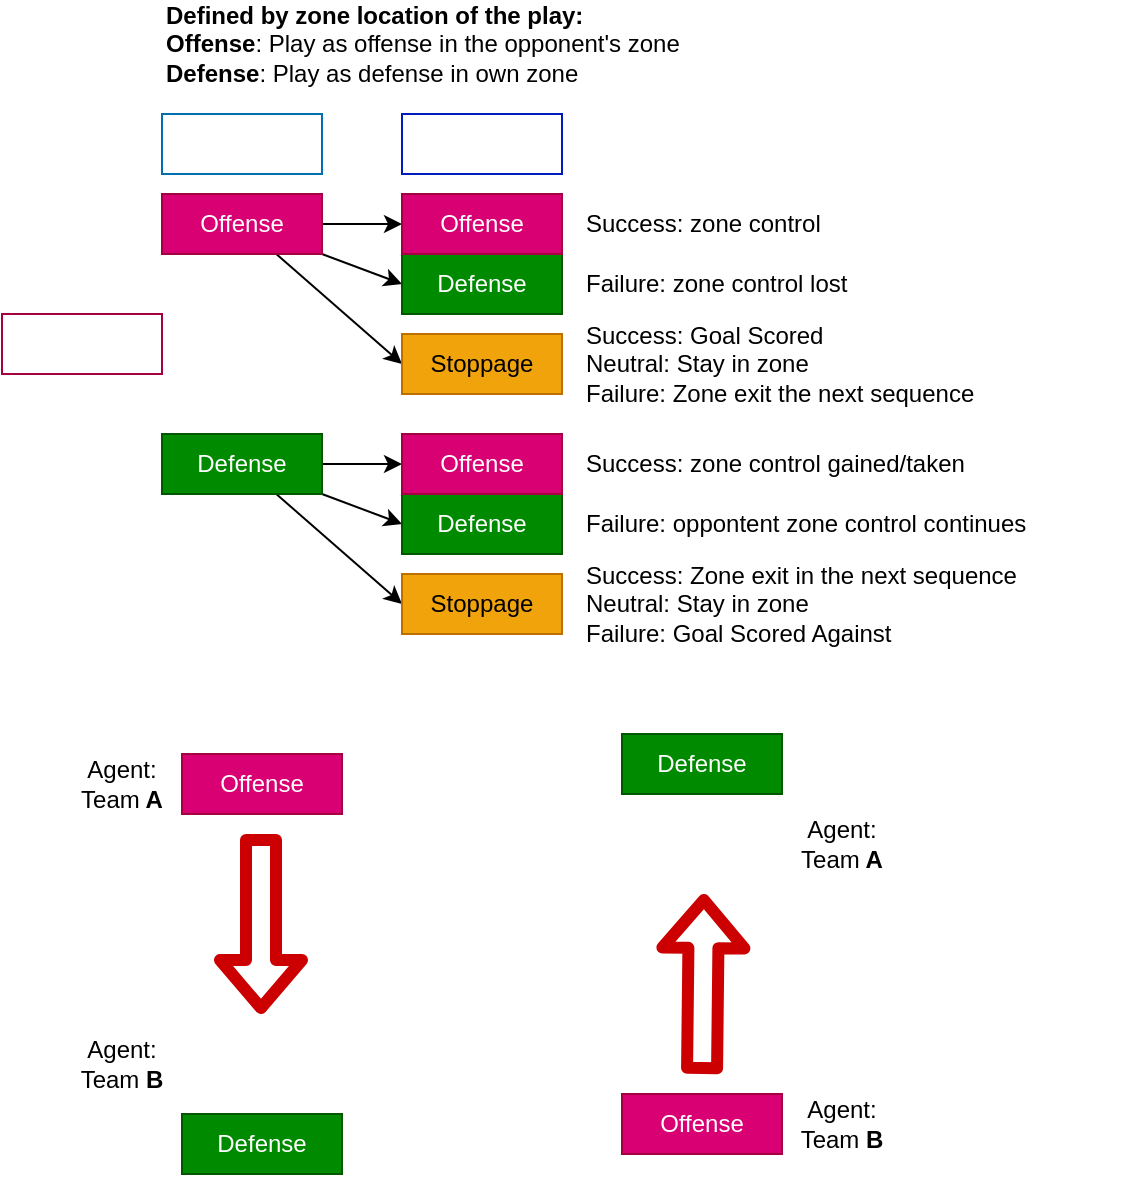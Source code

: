 <mxfile>
    <diagram id="CrlaABpc5tIZ0NyDJd9L" name="Page-1">
        <mxGraphModel dx="450" dy="717" grid="1" gridSize="10" guides="1" tooltips="1" connect="1" arrows="1" fold="1" page="1" pageScale="1" pageWidth="850" pageHeight="1100" math="0" shadow="0">
            <root>
                <mxCell id="0"/>
                <mxCell id="1" parent="0"/>
                <mxCell id="40" value="" style="shape=image;verticalLabelPosition=bottom;labelBackgroundColor=default;verticalAlign=top;aspect=fixed;imageAspect=0;image=https://upload.wikimedia.org/wikipedia/commons/a/a6/Half_ice_hockey_rink.png;" vertex="1" parent="1">
                    <mxGeometry x="150" y="490" width="200" height="200" as="geometry"/>
                </mxCell>
                <mxCell id="2" value="Sequence:&lt;br&gt;Previous" style="text;html=1;strokeColor=#006EAF;fillColor=none;align=center;verticalAlign=middle;whiteSpace=wrap;rounded=0;fontColor=#ffffff;" vertex="1" parent="1">
                    <mxGeometry x="200" y="170" width="80" height="30" as="geometry"/>
                </mxCell>
                <mxCell id="3" value="Sequence:&lt;br&gt;Current" style="text;html=1;strokeColor=#001DBC;fillColor=none;align=center;verticalAlign=middle;whiteSpace=wrap;rounded=0;fontColor=#ffffff;" vertex="1" parent="1">
                    <mxGeometry x="320" y="170" width="80" height="30" as="geometry"/>
                </mxCell>
                <mxCell id="4" value="Agent:&lt;br&gt;Team&lt;b&gt; A&lt;/b&gt;" style="text;html=1;strokeColor=none;fillColor=none;align=center;verticalAlign=middle;whiteSpace=wrap;rounded=0;fontColor=#000000;" vertex="1" parent="1">
                    <mxGeometry x="140" y="490" width="80" height="30" as="geometry"/>
                </mxCell>
                <mxCell id="19" style="edgeStyle=none;html=1;entryX=0;entryY=0.5;entryDx=0;entryDy=0;" edge="1" parent="1" source="6" target="14">
                    <mxGeometry relative="1" as="geometry"/>
                </mxCell>
                <mxCell id="30" style="edgeStyle=none;html=1;entryX=0;entryY=0.5;entryDx=0;entryDy=0;" edge="1" parent="1" source="6" target="27">
                    <mxGeometry relative="1" as="geometry"/>
                </mxCell>
                <mxCell id="31" style="edgeStyle=none;html=1;entryX=0;entryY=0.5;entryDx=0;entryDy=0;" edge="1" parent="1" source="6" target="13">
                    <mxGeometry relative="1" as="geometry"/>
                </mxCell>
                <mxCell id="6" value="Offense" style="text;html=1;strokeColor=#A50040;fillColor=#d80073;align=center;verticalAlign=middle;whiteSpace=wrap;rounded=0;fontColor=#ffffff;" vertex="1" parent="1">
                    <mxGeometry x="200" y="210" width="80" height="30" as="geometry"/>
                </mxCell>
                <mxCell id="20" style="edgeStyle=none;html=1;" edge="1" parent="1" source="7" target="10">
                    <mxGeometry relative="1" as="geometry"/>
                </mxCell>
                <mxCell id="21" style="edgeStyle=none;html=1;entryX=0;entryY=0.5;entryDx=0;entryDy=0;" edge="1" parent="1" source="7" target="9">
                    <mxGeometry relative="1" as="geometry"/>
                </mxCell>
                <mxCell id="29" style="edgeStyle=none;html=1;entryX=0;entryY=0.5;entryDx=0;entryDy=0;" edge="1" parent="1" source="7" target="26">
                    <mxGeometry relative="1" as="geometry"/>
                </mxCell>
                <mxCell id="7" value="Defense" style="text;html=1;strokeColor=#005700;fillColor=#008a00;align=center;verticalAlign=middle;whiteSpace=wrap;rounded=0;fontColor=#ffffff;" vertex="1" parent="1">
                    <mxGeometry x="200" y="330" width="80" height="30" as="geometry"/>
                </mxCell>
                <mxCell id="8" value="&lt;div style=&quot;&quot;&gt;&lt;b style=&quot;background-color: initial;&quot;&gt;Defined by zone location of the play:&lt;/b&gt;&lt;/div&gt;&lt;div style=&quot;&quot;&gt;&lt;b style=&quot;background-color: initial;&quot;&gt;Offense&lt;/b&gt;&lt;span style=&quot;background-color: initial;&quot;&gt;: Play as offense in the opponent's zone&lt;/span&gt;&lt;/div&gt;&lt;b&gt;&lt;div style=&quot;&quot;&gt;&lt;b style=&quot;background-color: initial;&quot;&gt;Defense&lt;/b&gt;&lt;span style=&quot;background-color: initial; font-weight: normal;&quot;&gt;: Play as defense in own zone&lt;/span&gt;&lt;/div&gt;&lt;/b&gt;" style="text;html=1;strokeColor=none;fillColor=none;align=left;verticalAlign=middle;whiteSpace=wrap;rounded=0;" vertex="1" parent="1">
                    <mxGeometry x="200" y="120" width="270" height="30" as="geometry"/>
                </mxCell>
                <mxCell id="9" value="Defense" style="text;html=1;strokeColor=#005700;fillColor=#008a00;align=center;verticalAlign=middle;whiteSpace=wrap;rounded=0;fontColor=#ffffff;" vertex="1" parent="1">
                    <mxGeometry x="320" y="360" width="80" height="30" as="geometry"/>
                </mxCell>
                <mxCell id="10" value="Offense" style="text;html=1;strokeColor=#A50040;fillColor=#d80073;align=center;verticalAlign=middle;whiteSpace=wrap;rounded=0;fontColor=#ffffff;" vertex="1" parent="1">
                    <mxGeometry x="320" y="330" width="80" height="30" as="geometry"/>
                </mxCell>
                <mxCell id="13" value="Defense" style="text;html=1;strokeColor=#005700;fillColor=#008a00;align=center;verticalAlign=middle;whiteSpace=wrap;rounded=0;fontColor=#ffffff;" vertex="1" parent="1">
                    <mxGeometry x="320" y="240" width="80" height="30" as="geometry"/>
                </mxCell>
                <mxCell id="14" value="Offense" style="text;html=1;strokeColor=#A50040;fillColor=#d80073;align=center;verticalAlign=middle;whiteSpace=wrap;rounded=0;fontColor=#ffffff;" vertex="1" parent="1">
                    <mxGeometry x="320" y="210" width="80" height="30" as="geometry"/>
                </mxCell>
                <mxCell id="23" value="Agent:&lt;br&gt;Team&lt;b&gt;&amp;nbsp;x&lt;/b&gt;" style="text;html=1;strokeColor=#A50040;fillColor=none;align=center;verticalAlign=middle;whiteSpace=wrap;rounded=0;fontColor=#ffffff;" vertex="1" parent="1">
                    <mxGeometry x="120" y="270" width="80" height="30" as="geometry"/>
                </mxCell>
                <mxCell id="24" value="Success: zone control" style="text;html=1;strokeColor=none;fillColor=none;align=left;verticalAlign=middle;whiteSpace=wrap;rounded=0;" vertex="1" parent="1">
                    <mxGeometry x="410" y="210" width="270" height="30" as="geometry"/>
                </mxCell>
                <mxCell id="25" value="Failure: zone control lost" style="text;html=1;strokeColor=none;fillColor=none;align=left;verticalAlign=middle;whiteSpace=wrap;rounded=0;" vertex="1" parent="1">
                    <mxGeometry x="410" y="240" width="270" height="30" as="geometry"/>
                </mxCell>
                <mxCell id="26" value="Stoppage" style="text;html=1;strokeColor=#BD7000;fillColor=#f0a30a;align=center;verticalAlign=middle;whiteSpace=wrap;rounded=0;fontColor=#000000;" vertex="1" parent="1">
                    <mxGeometry x="320" y="400" width="80" height="30" as="geometry"/>
                </mxCell>
                <mxCell id="27" value="Stoppage" style="text;html=1;strokeColor=#BD7000;fillColor=#f0a30a;align=center;verticalAlign=middle;whiteSpace=wrap;rounded=0;fontColor=#000000;" vertex="1" parent="1">
                    <mxGeometry x="320" y="280" width="80" height="30" as="geometry"/>
                </mxCell>
                <mxCell id="32" value="Success: Goal Scored&lt;br&gt;Neutral: Stay in zone&lt;br&gt;Failure: Zone exit the next sequence" style="text;html=1;strokeColor=none;fillColor=none;align=left;verticalAlign=middle;whiteSpace=wrap;rounded=0;" vertex="1" parent="1">
                    <mxGeometry x="410" y="280" width="270" height="30" as="geometry"/>
                </mxCell>
                <mxCell id="33" value="Success: zone control gained/taken" style="text;html=1;strokeColor=none;fillColor=none;align=left;verticalAlign=middle;whiteSpace=wrap;rounded=0;" vertex="1" parent="1">
                    <mxGeometry x="410" y="330" width="270" height="30" as="geometry"/>
                </mxCell>
                <mxCell id="34" value="Failure: oppontent zone control continues" style="text;html=1;strokeColor=none;fillColor=none;align=left;verticalAlign=middle;whiteSpace=wrap;rounded=0;" vertex="1" parent="1">
                    <mxGeometry x="410" y="360" width="270" height="30" as="geometry"/>
                </mxCell>
                <mxCell id="35" value="Success: Zone exit in the next sequence&lt;br&gt;Neutral: Stay in zone&lt;br&gt;Failure: Goal Scored Against" style="text;html=1;strokeColor=none;fillColor=none;align=left;verticalAlign=middle;whiteSpace=wrap;rounded=0;" vertex="1" parent="1">
                    <mxGeometry x="410" y="400" width="270" height="30" as="geometry"/>
                </mxCell>
                <mxCell id="37" value="Offense" style="text;html=1;strokeColor=#A50040;fillColor=#d80073;align=center;verticalAlign=middle;whiteSpace=wrap;rounded=0;fontColor=#ffffff;" vertex="1" parent="1">
                    <mxGeometry x="210" y="490" width="80" height="30" as="geometry"/>
                </mxCell>
                <mxCell id="38" value="Defense" style="text;html=1;strokeColor=#005700;fillColor=#008a00;align=center;verticalAlign=middle;whiteSpace=wrap;rounded=0;fontColor=#ffffff;" vertex="1" parent="1">
                    <mxGeometry x="210" y="670" width="80" height="30" as="geometry"/>
                </mxCell>
                <mxCell id="41" value="" style="shape=flexArrow;endArrow=classic;html=1;strokeColor=#CC0000;strokeWidth=6;" edge="1" parent="1">
                    <mxGeometry width="50" height="50" relative="1" as="geometry">
                        <mxPoint x="249.5" y="530" as="sourcePoint"/>
                        <mxPoint x="249.5" y="620" as="targetPoint"/>
                    </mxGeometry>
                </mxCell>
                <mxCell id="42" value="Agent:&lt;br&gt;Team&lt;b&gt; B&lt;/b&gt;" style="text;html=1;strokeColor=none;fillColor=none;align=center;verticalAlign=middle;whiteSpace=wrap;rounded=0;fontColor=#000000;" vertex="1" parent="1">
                    <mxGeometry x="140" y="630" width="80" height="30" as="geometry"/>
                </mxCell>
                <mxCell id="49" value="" style="group;rotation=-180;" vertex="1" connectable="0" parent="1">
                    <mxGeometry x="370" y="480" width="210" height="210" as="geometry"/>
                </mxCell>
                <mxCell id="43" value="" style="shape=image;verticalLabelPosition=bottom;labelBackgroundColor=default;verticalAlign=top;aspect=fixed;imageAspect=0;image=https://upload.wikimedia.org/wikipedia/commons/a/a6/Half_ice_hockey_rink.png;rotation=-180;" vertex="1" parent="49">
                    <mxGeometry y="10" width="200" height="200" as="geometry"/>
                </mxCell>
                <mxCell id="44" value="Agent:&lt;br&gt;Team&lt;b&gt; B&lt;/b&gt;" style="text;html=1;strokeColor=none;fillColor=none;align=center;verticalAlign=middle;whiteSpace=wrap;rounded=0;fontColor=#000000;rotation=0;" vertex="1" parent="49">
                    <mxGeometry x="130" y="180" width="80" height="30" as="geometry"/>
                </mxCell>
                <mxCell id="45" value="Offense" style="text;html=1;strokeColor=#A50040;fillColor=#d80073;align=center;verticalAlign=middle;whiteSpace=wrap;rounded=0;fontColor=#ffffff;rotation=0;" vertex="1" parent="49">
                    <mxGeometry x="60" y="180" width="80" height="30" as="geometry"/>
                </mxCell>
                <mxCell id="46" value="Defense" style="text;html=1;strokeColor=#005700;fillColor=#008a00;align=center;verticalAlign=middle;whiteSpace=wrap;rounded=0;fontColor=#ffffff;rotation=0;" vertex="1" parent="49">
                    <mxGeometry x="60" width="80" height="30" as="geometry"/>
                </mxCell>
                <mxCell id="47" value="" style="shape=flexArrow;endArrow=classic;html=1;strokeColor=#CC0000;strokeWidth=6;" edge="1" parent="49">
                    <mxGeometry width="50" height="50" relative="1" as="geometry">
                        <mxPoint x="100" y="170" as="sourcePoint"/>
                        <mxPoint x="101" y="80" as="targetPoint"/>
                    </mxGeometry>
                </mxCell>
                <mxCell id="48" value="Agent:&lt;br&gt;Team&lt;b&gt; A&lt;/b&gt;" style="text;html=1;strokeColor=none;fillColor=none;align=center;verticalAlign=middle;whiteSpace=wrap;rounded=0;fontColor=#000000;rotation=0;" vertex="1" parent="49">
                    <mxGeometry x="130" y="40" width="80" height="30" as="geometry"/>
                </mxCell>
            </root>
        </mxGraphModel>
    </diagram>
</mxfile>
